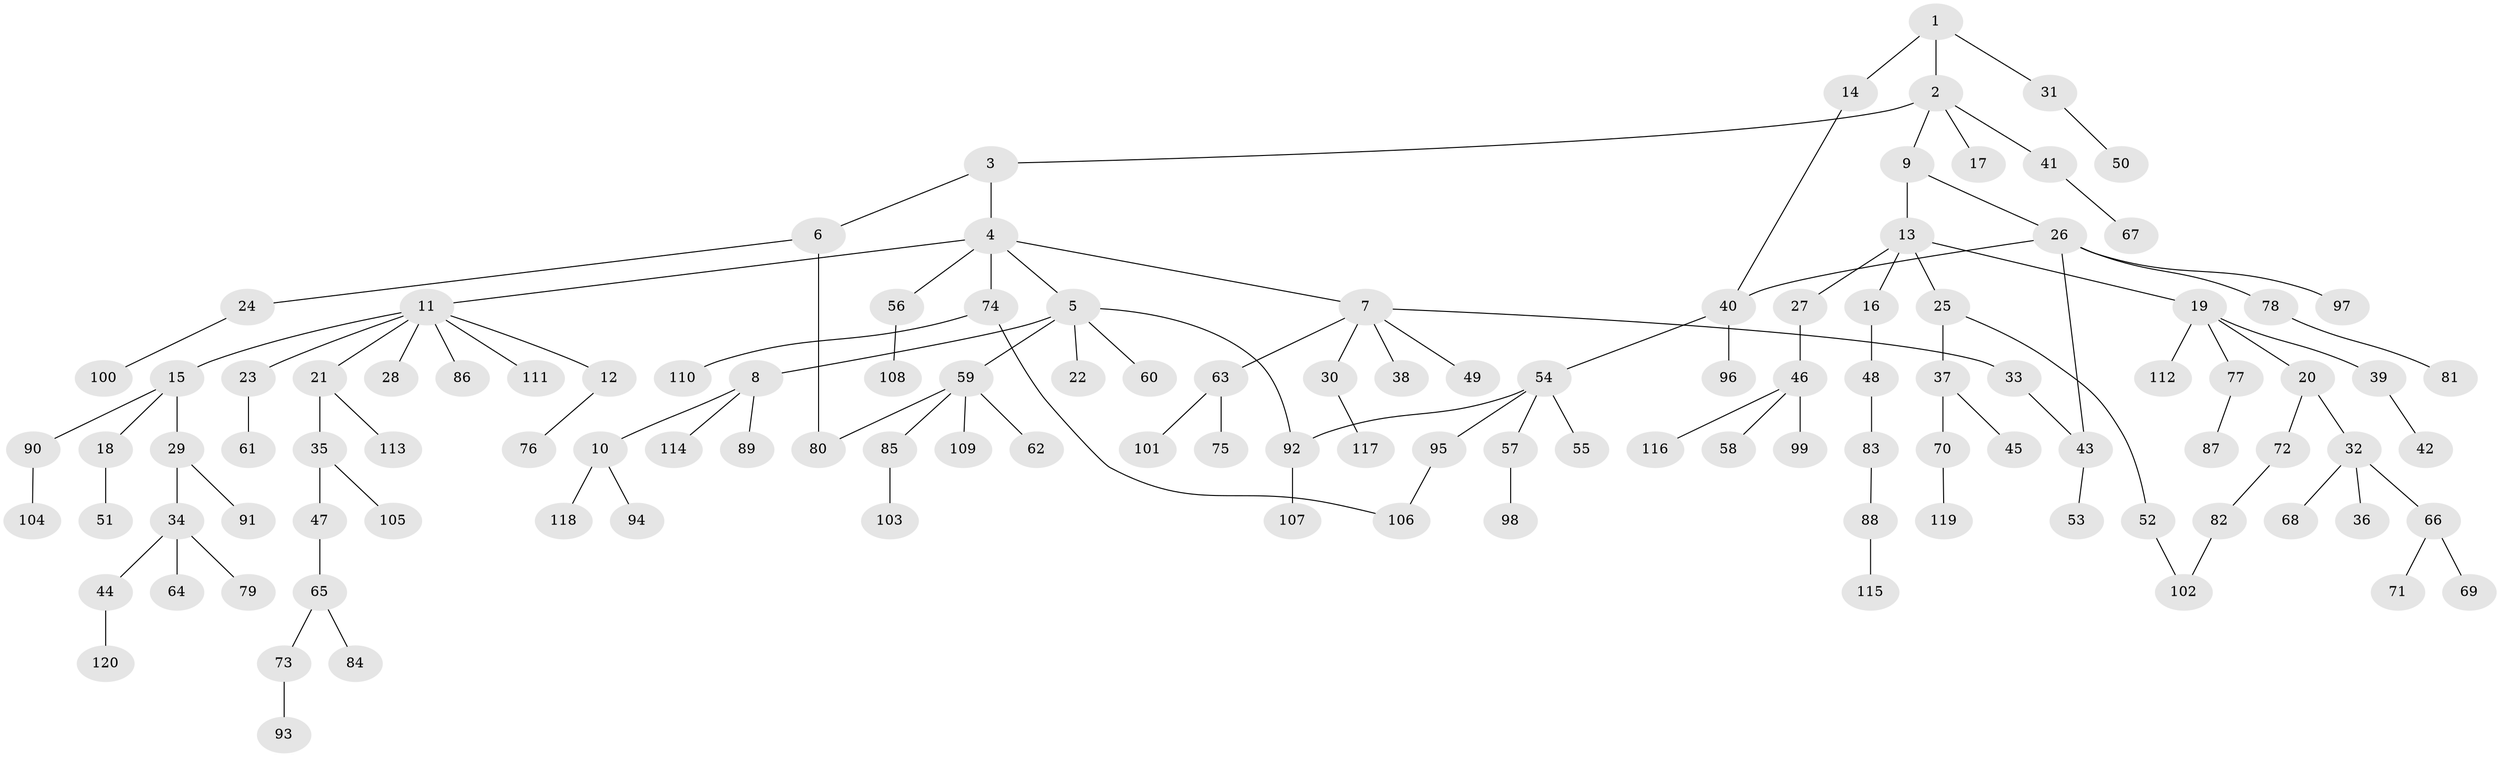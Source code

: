 // coarse degree distribution, {3: 0.21621621621621623, 7: 0.05405405405405406, 4: 0.08108108108108109, 2: 0.2702702702702703, 1: 0.3783783783783784}
// Generated by graph-tools (version 1.1) at 2025/49/03/04/25 22:49:04]
// undirected, 120 vertices, 125 edges
graph export_dot {
  node [color=gray90,style=filled];
  1;
  2;
  3;
  4;
  5;
  6;
  7;
  8;
  9;
  10;
  11;
  12;
  13;
  14;
  15;
  16;
  17;
  18;
  19;
  20;
  21;
  22;
  23;
  24;
  25;
  26;
  27;
  28;
  29;
  30;
  31;
  32;
  33;
  34;
  35;
  36;
  37;
  38;
  39;
  40;
  41;
  42;
  43;
  44;
  45;
  46;
  47;
  48;
  49;
  50;
  51;
  52;
  53;
  54;
  55;
  56;
  57;
  58;
  59;
  60;
  61;
  62;
  63;
  64;
  65;
  66;
  67;
  68;
  69;
  70;
  71;
  72;
  73;
  74;
  75;
  76;
  77;
  78;
  79;
  80;
  81;
  82;
  83;
  84;
  85;
  86;
  87;
  88;
  89;
  90;
  91;
  92;
  93;
  94;
  95;
  96;
  97;
  98;
  99;
  100;
  101;
  102;
  103;
  104;
  105;
  106;
  107;
  108;
  109;
  110;
  111;
  112;
  113;
  114;
  115;
  116;
  117;
  118;
  119;
  120;
  1 -- 2;
  1 -- 14;
  1 -- 31;
  2 -- 3;
  2 -- 9;
  2 -- 17;
  2 -- 41;
  3 -- 4;
  3 -- 6;
  4 -- 5;
  4 -- 7;
  4 -- 11;
  4 -- 56;
  4 -- 74;
  5 -- 8;
  5 -- 22;
  5 -- 59;
  5 -- 60;
  5 -- 92;
  6 -- 24;
  6 -- 80;
  7 -- 30;
  7 -- 33;
  7 -- 38;
  7 -- 49;
  7 -- 63;
  8 -- 10;
  8 -- 89;
  8 -- 114;
  9 -- 13;
  9 -- 26;
  10 -- 94;
  10 -- 118;
  11 -- 12;
  11 -- 15;
  11 -- 21;
  11 -- 23;
  11 -- 28;
  11 -- 86;
  11 -- 111;
  12 -- 76;
  13 -- 16;
  13 -- 19;
  13 -- 25;
  13 -- 27;
  14 -- 40;
  15 -- 18;
  15 -- 29;
  15 -- 90;
  16 -- 48;
  18 -- 51;
  19 -- 20;
  19 -- 39;
  19 -- 77;
  19 -- 112;
  20 -- 32;
  20 -- 72;
  21 -- 35;
  21 -- 113;
  23 -- 61;
  24 -- 100;
  25 -- 37;
  25 -- 52;
  26 -- 40;
  26 -- 43;
  26 -- 78;
  26 -- 97;
  27 -- 46;
  29 -- 34;
  29 -- 91;
  30 -- 117;
  31 -- 50;
  32 -- 36;
  32 -- 66;
  32 -- 68;
  33 -- 43;
  34 -- 44;
  34 -- 64;
  34 -- 79;
  35 -- 47;
  35 -- 105;
  37 -- 45;
  37 -- 70;
  39 -- 42;
  40 -- 54;
  40 -- 96;
  41 -- 67;
  43 -- 53;
  44 -- 120;
  46 -- 58;
  46 -- 99;
  46 -- 116;
  47 -- 65;
  48 -- 83;
  52 -- 102;
  54 -- 55;
  54 -- 57;
  54 -- 92;
  54 -- 95;
  56 -- 108;
  57 -- 98;
  59 -- 62;
  59 -- 85;
  59 -- 109;
  59 -- 80;
  63 -- 75;
  63 -- 101;
  65 -- 73;
  65 -- 84;
  66 -- 69;
  66 -- 71;
  70 -- 119;
  72 -- 82;
  73 -- 93;
  74 -- 110;
  74 -- 106;
  77 -- 87;
  78 -- 81;
  82 -- 102;
  83 -- 88;
  85 -- 103;
  88 -- 115;
  90 -- 104;
  92 -- 107;
  95 -- 106;
}
